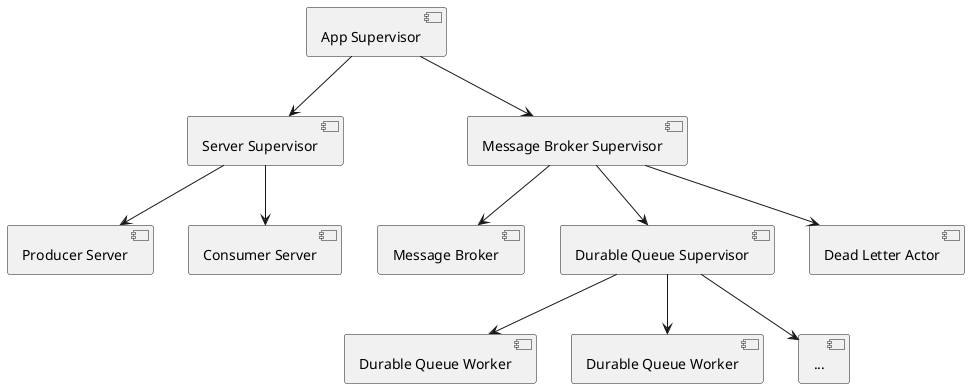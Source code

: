 @startuml
[App Supervisor] as AS
[Server Supervisor] as SS
[Producer Server] as PServ
[Consumer Server] as CServ
[Message Broker Supervisor] as MBS
[Message Broker] as MB
[Durable Queue Supervisor] as QS
[Dead Letter Actor] as DLA
[Durable Queue Worker] as DQ1
[Durable Queue Worker] as DQ2
[...] as DQ3
AS --> MBS
AS --> SS
SS --> PServ
SS --> CServ
MBS --> QS
MBS --> MB
MBS --> DLA
QS --> DQ1
QS --> DQ2
QS --> DQ3
@enduml